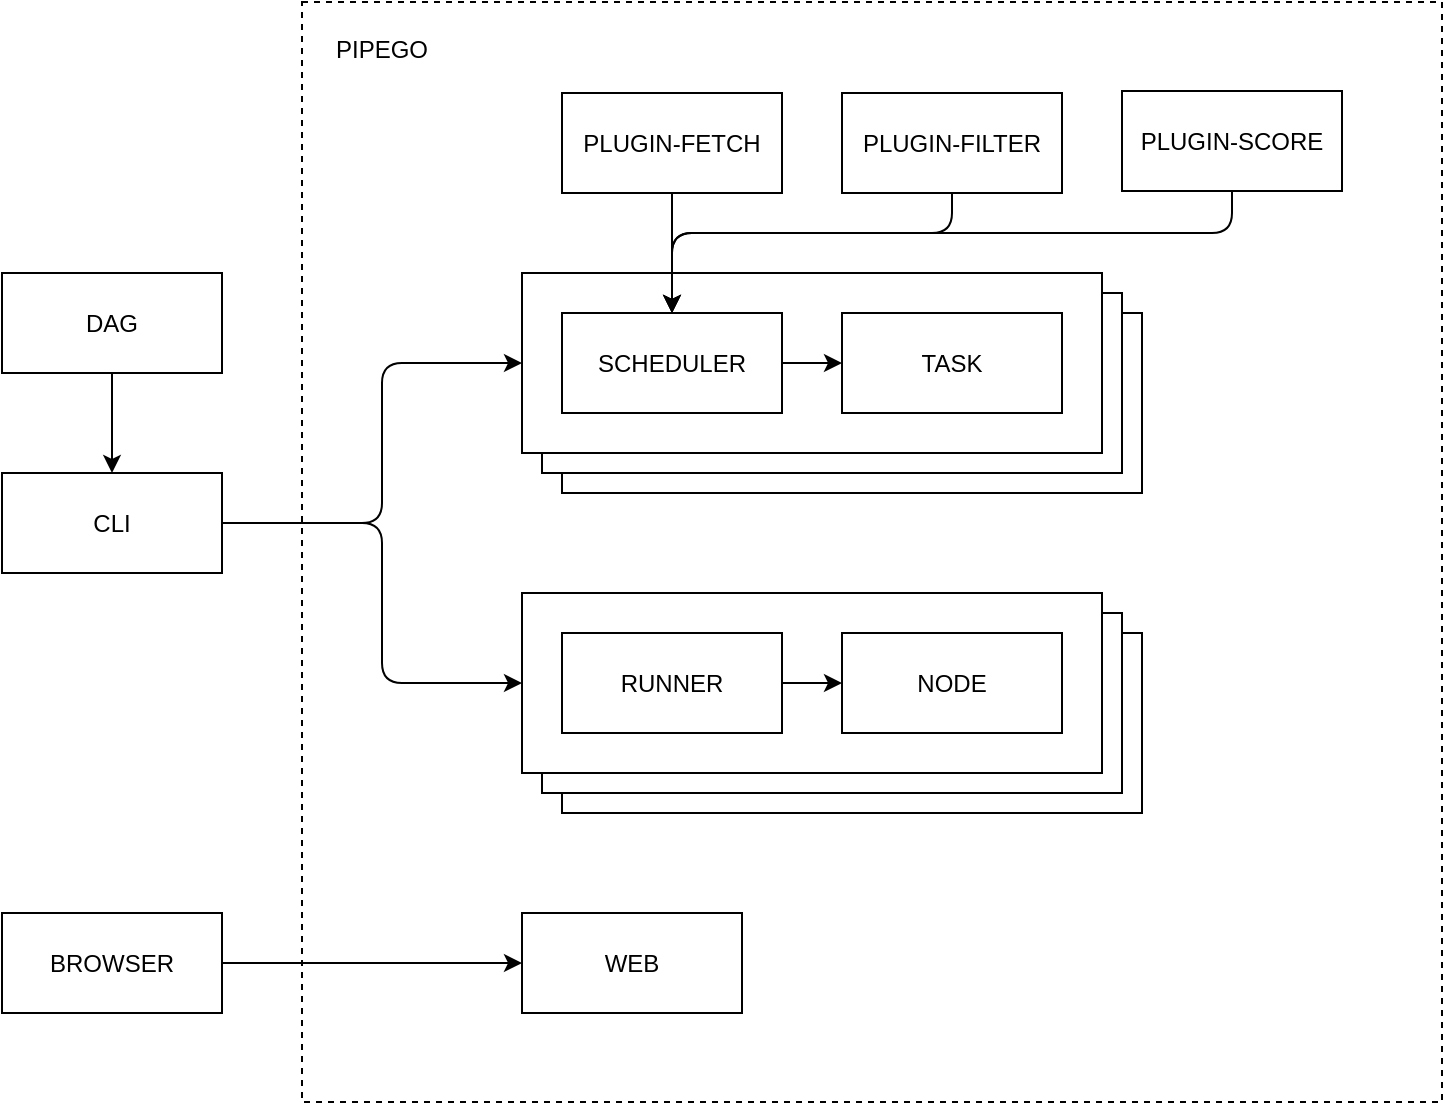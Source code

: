 <mxfile>
    <diagram id="hEeUyhEuUHNxcRoj7Iha" name="Page-1">
        <mxGraphModel dx="1386" dy="899" grid="1" gridSize="10" guides="1" tooltips="1" connect="1" arrows="1" fold="1" page="1" pageScale="1" pageWidth="850" pageHeight="1100" math="0" shadow="0">
            <root>
                <mxCell id="0"/>
                <mxCell id="1" parent="0"/>
                <mxCell id="4" value="" style="rounded=0;whiteSpace=wrap;html=1;dashed=1;" parent="1" vertex="1">
                    <mxGeometry x="460" y="50" width="570" height="550" as="geometry"/>
                </mxCell>
                <mxCell id="17" value="" style="rounded=0;whiteSpace=wrap;html=1;" parent="1" vertex="1">
                    <mxGeometry x="590" y="205.5" width="290" height="90" as="geometry"/>
                </mxCell>
                <mxCell id="16" value="" style="rounded=0;whiteSpace=wrap;html=1;" parent="1" vertex="1">
                    <mxGeometry x="580" y="195.5" width="290" height="90" as="geometry"/>
                </mxCell>
                <mxCell id="14" value="" style="rounded=0;whiteSpace=wrap;html=1;" parent="1" vertex="1">
                    <mxGeometry x="570" y="185.5" width="290" height="90" as="geometry"/>
                </mxCell>
                <mxCell id="5" value="PIPEGO" style="text;html=1;strokeColor=none;fillColor=none;align=center;verticalAlign=middle;whiteSpace=wrap;rounded=0;" parent="1" vertex="1">
                    <mxGeometry x="470" y="59" width="60" height="30" as="geometry"/>
                </mxCell>
                <mxCell id="7" value="BROWSER" style="rounded=0;whiteSpace=wrap;html=1;" parent="1" vertex="1">
                    <mxGeometry x="310" y="505.5" width="110" height="50" as="geometry"/>
                </mxCell>
                <mxCell id="8" value="CLI" style="rounded=0;whiteSpace=wrap;html=1;" parent="1" vertex="1">
                    <mxGeometry x="310" y="285.5" width="110" height="50" as="geometry"/>
                </mxCell>
                <mxCell id="10" value="SCHEDULER" style="rounded=0;whiteSpace=wrap;html=1;" parent="1" vertex="1">
                    <mxGeometry x="590" y="205.5" width="110" height="50" as="geometry"/>
                </mxCell>
                <mxCell id="15" value="TASK" style="rounded=0;whiteSpace=wrap;html=1;" parent="1" vertex="1">
                    <mxGeometry x="730" y="205.5" width="110" height="50" as="geometry"/>
                </mxCell>
                <mxCell id="18" value="" style="endArrow=classic;html=1;entryX=0;entryY=0.5;entryDx=0;entryDy=0;exitX=1;exitY=0.5;exitDx=0;exitDy=0;" parent="1" source="10" target="15" edge="1">
                    <mxGeometry width="50" height="50" relative="1" as="geometry">
                        <mxPoint x="590" y="315.5" as="sourcePoint"/>
                        <mxPoint x="640" y="265.5" as="targetPoint"/>
                    </mxGeometry>
                </mxCell>
                <mxCell id="25" value="" style="rounded=0;whiteSpace=wrap;html=1;" parent="1" vertex="1">
                    <mxGeometry x="590" y="365.5" width="290" height="90" as="geometry"/>
                </mxCell>
                <mxCell id="26" value="" style="rounded=0;whiteSpace=wrap;html=1;" parent="1" vertex="1">
                    <mxGeometry x="580" y="355.5" width="290" height="90" as="geometry"/>
                </mxCell>
                <mxCell id="27" value="" style="rounded=0;whiteSpace=wrap;html=1;" parent="1" vertex="1">
                    <mxGeometry x="570" y="345.5" width="290" height="90" as="geometry"/>
                </mxCell>
                <mxCell id="28" value="RUNNER" style="rounded=0;whiteSpace=wrap;html=1;" parent="1" vertex="1">
                    <mxGeometry x="590" y="365.5" width="110" height="50" as="geometry"/>
                </mxCell>
                <mxCell id="29" value="NODE" style="rounded=0;whiteSpace=wrap;html=1;" parent="1" vertex="1">
                    <mxGeometry x="730" y="365.5" width="110" height="50" as="geometry"/>
                </mxCell>
                <mxCell id="30" value="" style="endArrow=classic;html=1;entryX=0;entryY=0.5;entryDx=0;entryDy=0;exitX=1;exitY=0.5;exitDx=0;exitDy=0;" parent="1" source="28" target="29" edge="1">
                    <mxGeometry width="50" height="50" relative="1" as="geometry">
                        <mxPoint x="590" y="475.5" as="sourcePoint"/>
                        <mxPoint x="640" y="425.5" as="targetPoint"/>
                    </mxGeometry>
                </mxCell>
                <mxCell id="31" value="" style="endArrow=classic;startArrow=none;html=1;exitX=1;exitY=0.5;exitDx=0;exitDy=0;entryX=0;entryY=0.5;entryDx=0;entryDy=0;startFill=0;" parent="1" source="7" target="38" edge="1">
                    <mxGeometry width="50" height="50" relative="1" as="geometry">
                        <mxPoint x="540" y="370" as="sourcePoint"/>
                        <mxPoint x="590" y="320" as="targetPoint"/>
                    </mxGeometry>
                </mxCell>
                <mxCell id="32" value="" style="edgeStyle=elbowEdgeStyle;elbow=horizontal;endArrow=classic;html=1;entryX=0;entryY=0.5;entryDx=0;entryDy=0;exitX=1;exitY=0.5;exitDx=0;exitDy=0;startArrow=none;startFill=0;" parent="1" source="8" target="14" edge="1">
                    <mxGeometry width="50" height="50" relative="1" as="geometry">
                        <mxPoint x="550" y="440" as="sourcePoint"/>
                        <mxPoint x="600" y="390" as="targetPoint"/>
                        <Array as="points">
                            <mxPoint x="500" y="260"/>
                        </Array>
                    </mxGeometry>
                </mxCell>
                <mxCell id="33" value="" style="edgeStyle=elbowEdgeStyle;elbow=horizontal;endArrow=classic;html=1;entryX=0;entryY=0.5;entryDx=0;entryDy=0;exitX=1;exitY=0.5;exitDx=0;exitDy=0;startArrow=none;startFill=0;" parent="1" source="8" target="27" edge="1">
                    <mxGeometry width="50" height="50" relative="1" as="geometry">
                        <mxPoint x="390" y="325" as="sourcePoint"/>
                        <mxPoint x="590" y="235" as="targetPoint"/>
                        <Array as="points">
                            <mxPoint x="500" y="340"/>
                        </Array>
                    </mxGeometry>
                </mxCell>
                <mxCell id="34" value="PLUGIN-FETCH" style="rounded=0;whiteSpace=wrap;html=1;" parent="1" vertex="1">
                    <mxGeometry x="590" y="95.5" width="110" height="50" as="geometry"/>
                </mxCell>
                <mxCell id="35" value="PLUGIN-FILTER" style="rounded=0;whiteSpace=wrap;html=1;" parent="1" vertex="1">
                    <mxGeometry x="730" y="95.5" width="110" height="50" as="geometry"/>
                </mxCell>
                <mxCell id="36" value="" style="endArrow=classic;html=1;exitX=0.5;exitY=1;exitDx=0;exitDy=0;entryX=0.5;entryY=0;entryDx=0;entryDy=0;" parent="1" source="34" target="10" edge="1">
                    <mxGeometry width="50" height="50" relative="1" as="geometry">
                        <mxPoint x="660" y="325.5" as="sourcePoint"/>
                        <mxPoint x="710" y="275.5" as="targetPoint"/>
                    </mxGeometry>
                </mxCell>
                <mxCell id="37" value="" style="edgeStyle=elbowEdgeStyle;elbow=vertical;endArrow=classic;html=1;exitX=0.5;exitY=1;exitDx=0;exitDy=0;entryX=0.5;entryY=0;entryDx=0;entryDy=0;" parent="1" source="35" target="10" edge="1">
                    <mxGeometry width="50" height="50" relative="1" as="geometry">
                        <mxPoint x="680" y="345.5" as="sourcePoint"/>
                        <mxPoint x="730" y="295.5" as="targetPoint"/>
                        <Array as="points">
                            <mxPoint x="720" y="165.5"/>
                        </Array>
                    </mxGeometry>
                </mxCell>
                <mxCell id="38" value="WEB" style="rounded=0;whiteSpace=wrap;html=1;" parent="1" vertex="1">
                    <mxGeometry x="570" y="505.5" width="110" height="50" as="geometry"/>
                </mxCell>
                <mxCell id="42" value="PLUGIN-SCORE" style="rounded=0;whiteSpace=wrap;html=1;" parent="1" vertex="1">
                    <mxGeometry x="870" y="94.5" width="110" height="50" as="geometry"/>
                </mxCell>
                <mxCell id="43" value="" style="edgeStyle=elbowEdgeStyle;elbow=vertical;endArrow=classic;html=1;exitX=0.5;exitY=1;exitDx=0;exitDy=0;entryX=0.5;entryY=0;entryDx=0;entryDy=0;" parent="1" source="42" target="10" edge="1">
                    <mxGeometry width="50" height="50" relative="1" as="geometry">
                        <mxPoint x="795" y="155.5" as="sourcePoint"/>
                        <mxPoint x="655" y="215.5" as="targetPoint"/>
                        <Array as="points">
                            <mxPoint x="790" y="165.5"/>
                        </Array>
                    </mxGeometry>
                </mxCell>
                <mxCell id="44" value="DAG" style="rounded=0;whiteSpace=wrap;html=1;" parent="1" vertex="1">
                    <mxGeometry x="310" y="185.5" width="110" height="50" as="geometry"/>
                </mxCell>
                <mxCell id="52" value="" style="endArrow=classic;html=1;exitX=0.5;exitY=1;exitDx=0;exitDy=0;entryX=0.5;entryY=0;entryDx=0;entryDy=0;" parent="1" source="44" target="8" edge="1">
                    <mxGeometry width="50" height="50" relative="1" as="geometry">
                        <mxPoint x="630" y="455.5" as="sourcePoint"/>
                        <mxPoint x="680" y="405.5" as="targetPoint"/>
                    </mxGeometry>
                </mxCell>
            </root>
        </mxGraphModel>
    </diagram>
</mxfile>